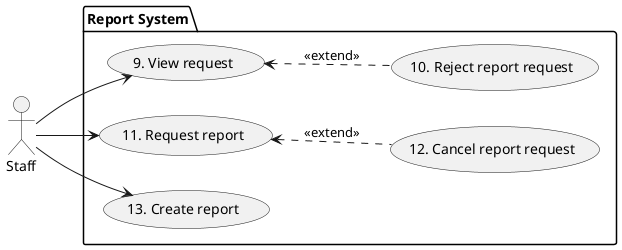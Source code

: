 @startuml "Report System"

left to right direction
actor Staff as S

package "Report System" {
    (9. View request) as (UC-9)
    (10. Reject report request) as (UC-10)
    (11. Request report) as (UC-11)
    (12. Cancel report request) as (UC-12)
    (13. Create report) as (UC-13)

    S --> (UC-9)
    S --> (UC-11)
    S --> (UC-13)

    (UC-9) <.. (UC-10) : <<extend>>
    (UC-11) <.. (UC-12) : <<extend>>
}

@enduml